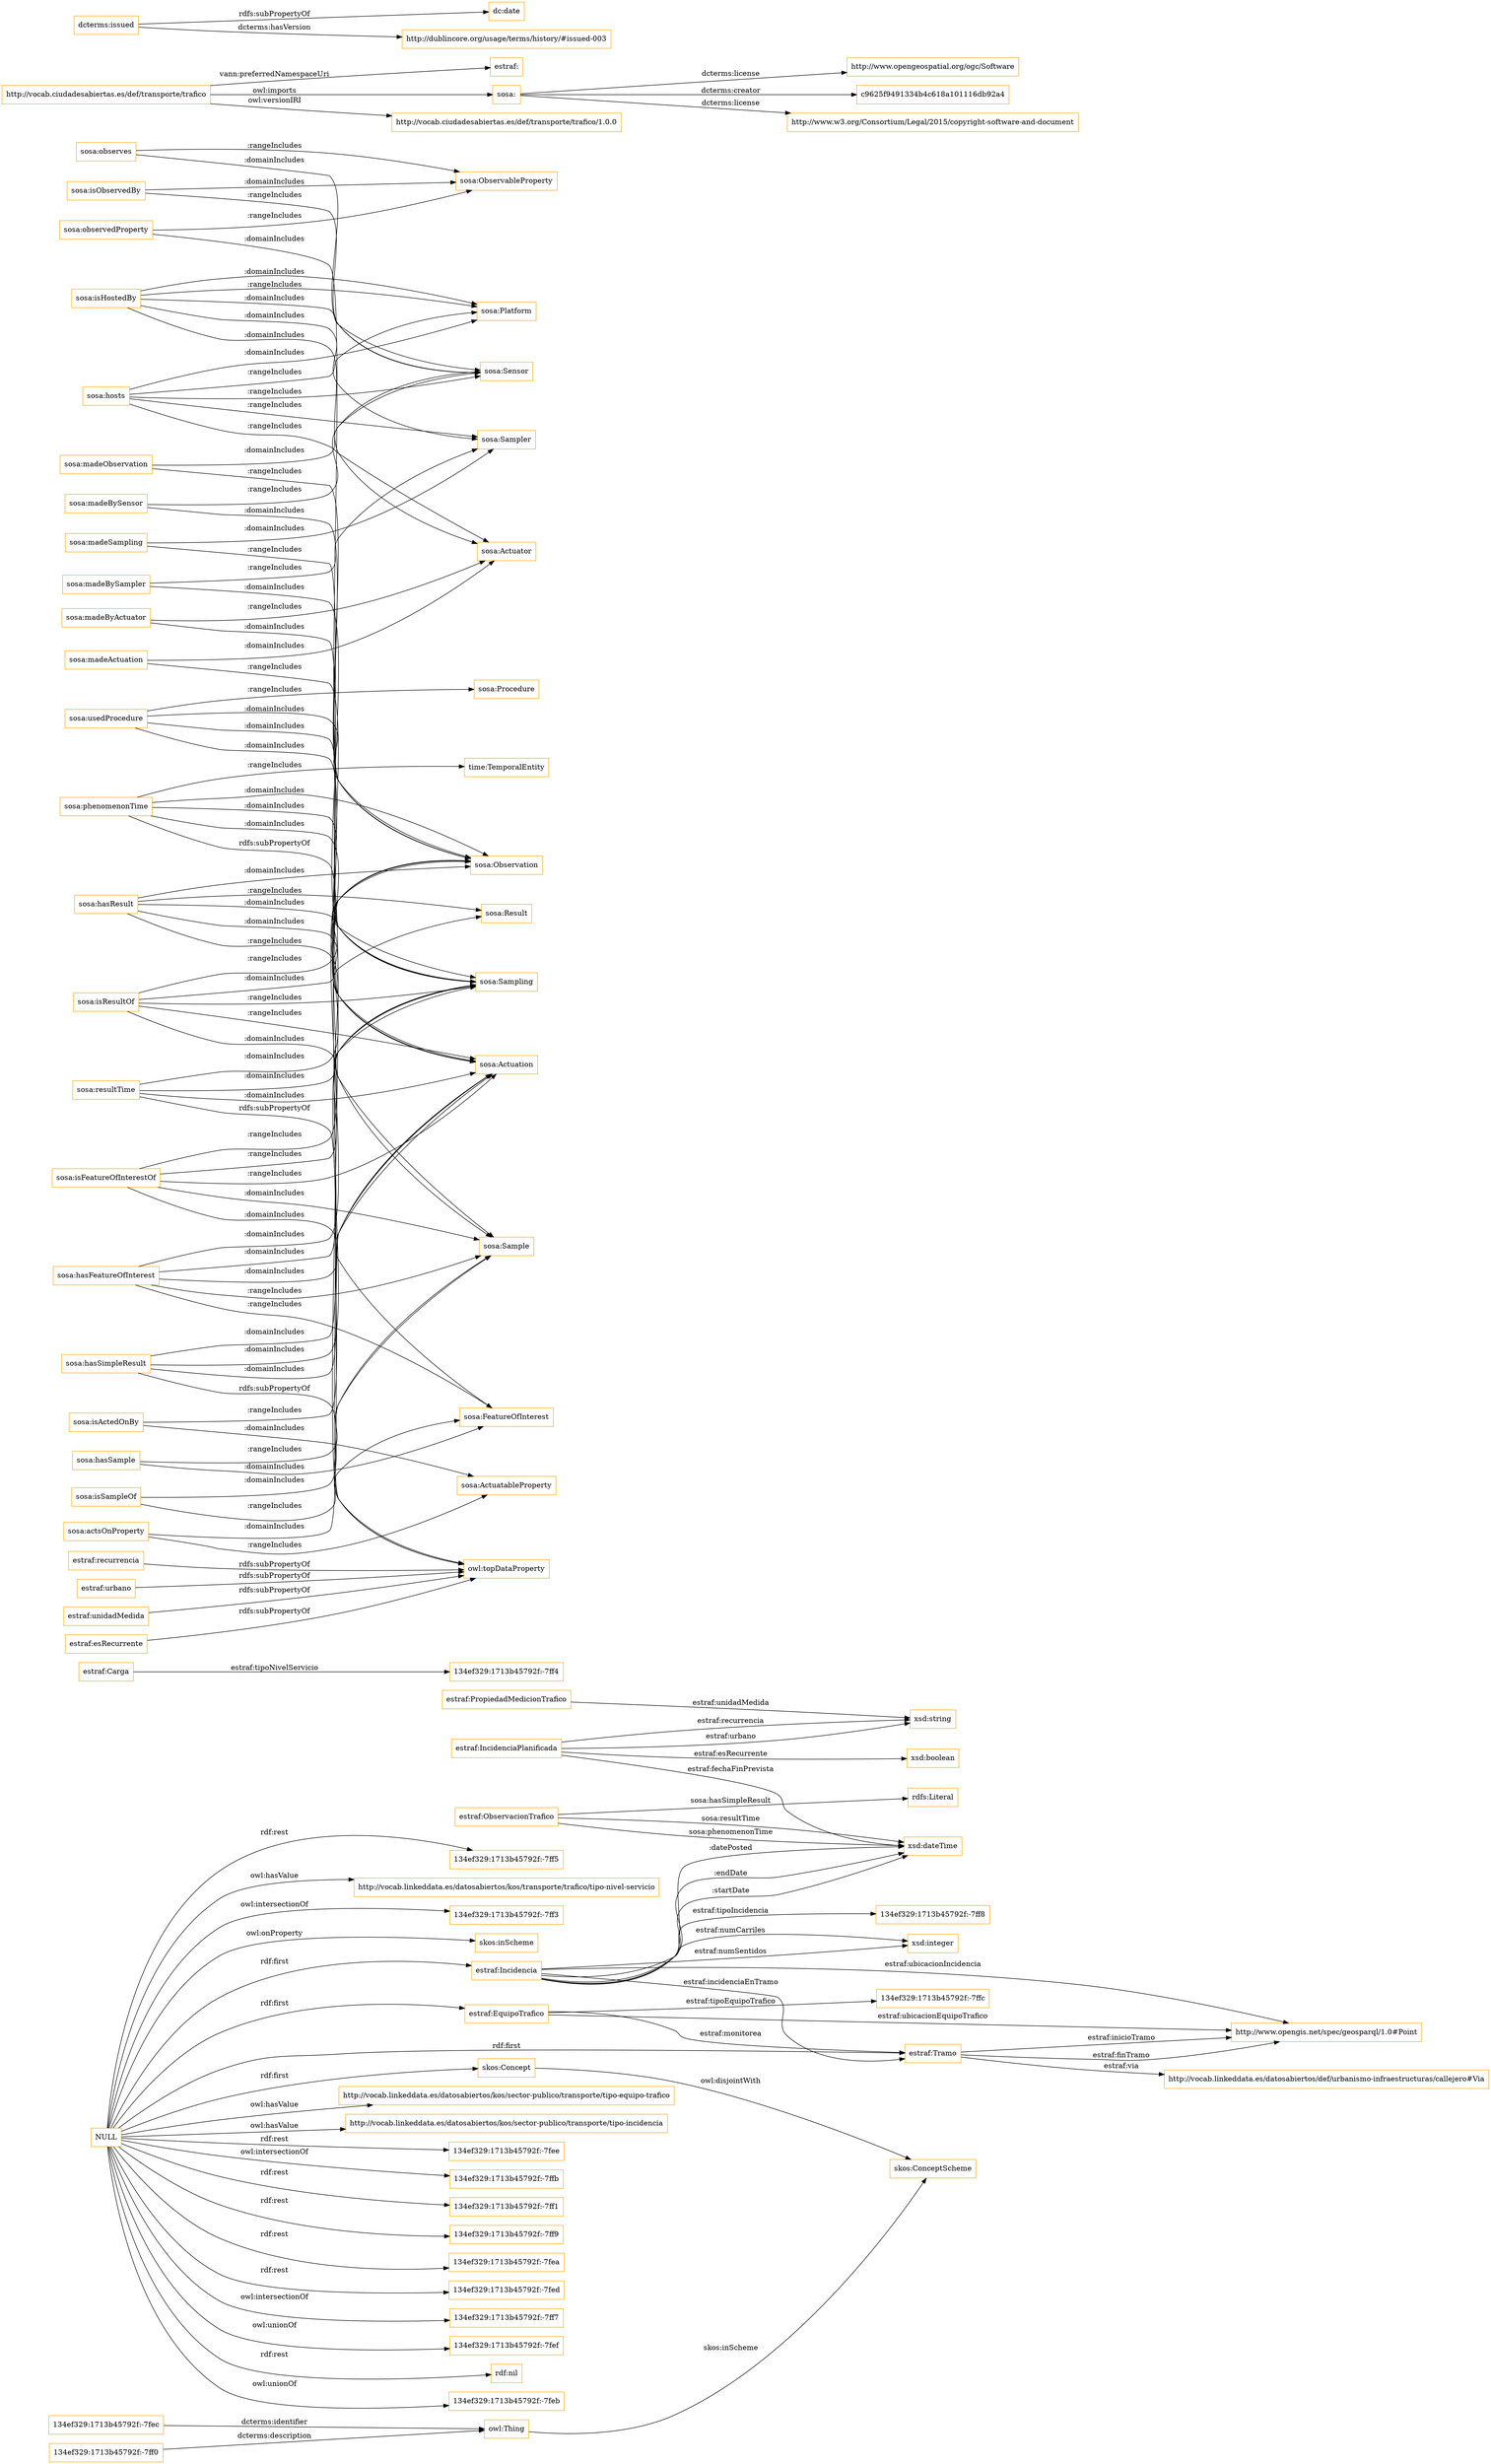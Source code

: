 digraph ar2dtool_diagram { 
rankdir=LR;
size="1501"
node [shape = rectangle, color="orange"]; "estraf:Tramo" "estraf:Carga" "sosa:ObservableProperty" "estraf:Incidencia" "sosa:FeatureOfInterest" "134ef329:1713b45792f:-7ffc" "134ef329:1713b45792f:-7ff4" "estraf:PropiedadMedicionTrafico" "estraf:EquipoTrafico" "sosa:Observation" "134ef329:1713b45792f:-7ff8" "skos:ConceptScheme" "http://www.opengis.net/spec/geosparql/1.0#Point" "estraf:IncidenciaPlanificada" "134ef329:1713b45792f:-7fec" "sosa:Sensor" "skos:Concept" "estraf:ObservacionTrafico" "134ef329:1713b45792f:-7ff0" "http://vocab.linkeddata.es/datosabiertos/def/urbanismo-infraestructuras/callejero#Via" "sosa:Actuation" "sosa:Platform" "sosa:ActuatableProperty" "sosa:Actuator" "sosa:Sample" "time:TemporalEntity" "sosa:Sampling" "sosa:Procedure" "sosa:Result" "sosa:Sampler" ; /*classes style*/
	"estraf:recurrencia" -> "owl:topDataProperty" [ label = "rdfs:subPropertyOf" ];
	"sosa:observedProperty" -> "sosa:ObservableProperty" [ label = ":rangeIncludes" ];
	"sosa:observedProperty" -> "sosa:Observation" [ label = ":domainIncludes" ];
	"sosa:madeBySensor" -> "sosa:Sensor" [ label = ":rangeIncludes" ];
	"sosa:madeBySensor" -> "sosa:Observation" [ label = ":domainIncludes" ];
	"sosa:madeByActuator" -> "sosa:Actuator" [ label = ":rangeIncludes" ];
	"sosa:madeByActuator" -> "sosa:Actuation" [ label = ":domainIncludes" ];
	"sosa:hosts" -> "sosa:Platform" [ label = ":rangeIncludes" ];
	"sosa:hosts" -> "sosa:Actuator" [ label = ":rangeIncludes" ];
	"sosa:hosts" -> "sosa:Sampler" [ label = ":rangeIncludes" ];
	"sosa:hosts" -> "sosa:Sensor" [ label = ":rangeIncludes" ];
	"sosa:hosts" -> "sosa:Platform" [ label = ":domainIncludes" ];
	"http://vocab.ciudadesabiertas.es/def/transporte/trafico" -> "estraf:" [ label = "vann:preferredNamespaceUri" ];
	"http://vocab.ciudadesabiertas.es/def/transporte/trafico" -> "sosa:" [ label = "owl:imports" ];
	"http://vocab.ciudadesabiertas.es/def/transporte/trafico" -> "http://vocab.ciudadesabiertas.es/def/transporte/trafico/1.0.0" [ label = "owl:versionIRI" ];
	"sosa:isObservedBy" -> "sosa:Sensor" [ label = ":rangeIncludes" ];
	"sosa:isObservedBy" -> "sosa:ObservableProperty" [ label = ":domainIncludes" ];
	"sosa:madeActuation" -> "sosa:Actuation" [ label = ":rangeIncludes" ];
	"sosa:madeActuation" -> "sosa:Actuator" [ label = ":domainIncludes" ];
	"sosa:phenomenonTime" -> "owl:topDataProperty" [ label = "rdfs:subPropertyOf" ];
	"sosa:phenomenonTime" -> "time:TemporalEntity" [ label = ":rangeIncludes" ];
	"sosa:phenomenonTime" -> "sosa:Sampling" [ label = ":domainIncludes" ];
	"sosa:phenomenonTime" -> "sosa:Observation" [ label = ":domainIncludes" ];
	"sosa:phenomenonTime" -> "sosa:Actuation" [ label = ":domainIncludes" ];
	"estraf:urbano" -> "owl:topDataProperty" [ label = "rdfs:subPropertyOf" ];
	"sosa:hasResult" -> "sosa:Sampling" [ label = ":domainIncludes" ];
	"sosa:hasResult" -> "sosa:Actuation" [ label = ":domainIncludes" ];
	"sosa:hasResult" -> "sosa:Observation" [ label = ":domainIncludes" ];
	"sosa:hasResult" -> "sosa:Result" [ label = ":rangeIncludes" ];
	"sosa:hasResult" -> "sosa:Sample" [ label = ":rangeIncludes" ];
	"sosa:isActedOnBy" -> "sosa:Actuation" [ label = ":rangeIncludes" ];
	"sosa:isActedOnBy" -> "sosa:ActuatableProperty" [ label = ":domainIncludes" ];
	"skos:Concept" -> "skos:ConceptScheme" [ label = "owl:disjointWith" ];
	"sosa:madeSampling" -> "sosa:Sampling" [ label = ":rangeIncludes" ];
	"sosa:madeSampling" -> "sosa:Sampler" [ label = ":domainIncludes" ];
	"sosa:hasFeatureOfInterest" -> "sosa:Observation" [ label = ":domainIncludes" ];
	"sosa:hasFeatureOfInterest" -> "sosa:FeatureOfInterest" [ label = ":rangeIncludes" ];
	"sosa:hasFeatureOfInterest" -> "sosa:Sampling" [ label = ":domainIncludes" ];
	"sosa:hasFeatureOfInterest" -> "sosa:Actuation" [ label = ":domainIncludes" ];
	"sosa:hasFeatureOfInterest" -> "sosa:Sample" [ label = ":rangeIncludes" ];
	"sosa:isResultOf" -> "sosa:Sample" [ label = ":domainIncludes" ];
	"sosa:isResultOf" -> "sosa:Actuation" [ label = ":rangeIncludes" ];
	"sosa:isResultOf" -> "sosa:Observation" [ label = ":rangeIncludes" ];
	"sosa:isResultOf" -> "sosa:Sampling" [ label = ":rangeIncludes" ];
	"sosa:isResultOf" -> "sosa:Result" [ label = ":domainIncludes" ];
	"sosa:isSampleOf" -> "sosa:FeatureOfInterest" [ label = ":rangeIncludes" ];
	"sosa:isSampleOf" -> "sosa:Sample" [ label = ":domainIncludes" ];
	"sosa:hasSimpleResult" -> "owl:topDataProperty" [ label = "rdfs:subPropertyOf" ];
	"sosa:hasSimpleResult" -> "sosa:Sampling" [ label = ":domainIncludes" ];
	"sosa:hasSimpleResult" -> "sosa:Observation" [ label = ":domainIncludes" ];
	"sosa:hasSimpleResult" -> "sosa:Actuation" [ label = ":domainIncludes" ];
	"sosa:madeObservation" -> "sosa:Observation" [ label = ":rangeIncludes" ];
	"sosa:madeObservation" -> "sosa:Sensor" [ label = ":domainIncludes" ];
	"sosa:resultTime" -> "owl:topDataProperty" [ label = "rdfs:subPropertyOf" ];
	"sosa:resultTime" -> "sosa:Sampling" [ label = ":domainIncludes" ];
	"sosa:resultTime" -> "sosa:Observation" [ label = ":domainIncludes" ];
	"sosa:resultTime" -> "sosa:Actuation" [ label = ":domainIncludes" ];
	"sosa:isHostedBy" -> "sosa:Platform" [ label = ":rangeIncludes" ];
	"sosa:isHostedBy" -> "sosa:Platform" [ label = ":domainIncludes" ];
	"sosa:isHostedBy" -> "sosa:Sampler" [ label = ":domainIncludes" ];
	"sosa:isHostedBy" -> "sosa:Sensor" [ label = ":domainIncludes" ];
	"sosa:isHostedBy" -> "sosa:Actuator" [ label = ":domainIncludes" ];
	"NULL" -> "http://vocab.linkeddata.es/datosabiertos/kos/sector-publico/transporte/tipo-equipo-trafico" [ label = "owl:hasValue" ];
	"NULL" -> "http://vocab.linkeddata.es/datosabiertos/kos/sector-publico/transporte/tipo-incidencia" [ label = "owl:hasValue" ];
	"NULL" -> "134ef329:1713b45792f:-7fee" [ label = "rdf:rest" ];
	"NULL" -> "134ef329:1713b45792f:-7ffb" [ label = "owl:intersectionOf" ];
	"NULL" -> "134ef329:1713b45792f:-7ff1" [ label = "rdf:rest" ];
	"NULL" -> "estraf:Tramo" [ label = "rdf:first" ];
	"NULL" -> "estraf:Incidencia" [ label = "rdf:first" ];
	"NULL" -> "134ef329:1713b45792f:-7ff9" [ label = "rdf:rest" ];
	"NULL" -> "skos:Concept" [ label = "rdf:first" ];
	"NULL" -> "134ef329:1713b45792f:-7fea" [ label = "rdf:rest" ];
	"NULL" -> "134ef329:1713b45792f:-7fed" [ label = "rdf:rest" ];
	"NULL" -> "134ef329:1713b45792f:-7ff7" [ label = "owl:intersectionOf" ];
	"NULL" -> "134ef329:1713b45792f:-7fef" [ label = "owl:unionOf" ];
	"NULL" -> "rdf:nil" [ label = "rdf:rest" ];
	"NULL" -> "134ef329:1713b45792f:-7feb" [ label = "owl:unionOf" ];
	"NULL" -> "134ef329:1713b45792f:-7ff5" [ label = "rdf:rest" ];
	"NULL" -> "http://vocab.linkeddata.es/datosabiertos/kos/transporte/trafico/tipo-nivel-servicio" [ label = "owl:hasValue" ];
	"NULL" -> "estraf:EquipoTrafico" [ label = "rdf:first" ];
	"NULL" -> "134ef329:1713b45792f:-7ff3" [ label = "owl:intersectionOf" ];
	"NULL" -> "skos:inScheme" [ label = "owl:onProperty" ];
	"sosa:hasSample" -> "sosa:Sample" [ label = ":rangeIncludes" ];
	"sosa:hasSample" -> "sosa:FeatureOfInterest" [ label = ":domainIncludes" ];
	"sosa:observes" -> "sosa:ObservableProperty" [ label = ":rangeIncludes" ];
	"sosa:observes" -> "sosa:Sensor" [ label = ":domainIncludes" ];
	"sosa:usedProcedure" -> "sosa:Procedure" [ label = ":rangeIncludes" ];
	"sosa:usedProcedure" -> "sosa:Sampling" [ label = ":domainIncludes" ];
	"sosa:usedProcedure" -> "sosa:Observation" [ label = ":domainIncludes" ];
	"sosa:usedProcedure" -> "sosa:Actuation" [ label = ":domainIncludes" ];
	"sosa:actsOnProperty" -> "sosa:ActuatableProperty" [ label = ":rangeIncludes" ];
	"sosa:actsOnProperty" -> "sosa:Actuation" [ label = ":domainIncludes" ];
	"sosa:" -> "http://www.opengeospatial.org/ogc/Software" [ label = "dcterms:license" ];
	"sosa:" -> "c9625f9491334b4c618a101116db92a4" [ label = "dcterms:creator" ];
	"sosa:" -> "http://www.w3.org/Consortium/Legal/2015/copyright-software-and-document" [ label = "dcterms:license" ];
	"sosa:isFeatureOfInterestOf" -> "sosa:FeatureOfInterest" [ label = ":domainIncludes" ];
	"sosa:isFeatureOfInterestOf" -> "sosa:Actuation" [ label = ":rangeIncludes" ];
	"sosa:isFeatureOfInterestOf" -> "sosa:Sampling" [ label = ":rangeIncludes" ];
	"sosa:isFeatureOfInterestOf" -> "sosa:Observation" [ label = ":rangeIncludes" ];
	"sosa:isFeatureOfInterestOf" -> "sosa:Sample" [ label = ":domainIncludes" ];
	"dcterms:issued" -> "dc:date" [ label = "rdfs:subPropertyOf" ];
	"dcterms:issued" -> "http://dublincore.org/usage/terms/history/#issued-003" [ label = "dcterms:hasVersion" ];
	"estraf:unidadMedida" -> "owl:topDataProperty" [ label = "rdfs:subPropertyOf" ];
	"estraf:esRecurrente" -> "owl:topDataProperty" [ label = "rdfs:subPropertyOf" ];
	"sosa:madeBySampler" -> "sosa:Sampler" [ label = ":rangeIncludes" ];
	"sosa:madeBySampler" -> "sosa:Sampling" [ label = ":domainIncludes" ];
	"estraf:Incidencia" -> "xsd:dateTime" [ label = ":startDate" ];
	"estraf:Tramo" -> "http://www.opengis.net/spec/geosparql/1.0#Point" [ label = "estraf:finTramo" ];
	"estraf:Carga" -> "134ef329:1713b45792f:-7ff4" [ label = "estraf:tipoNivelServicio" ];
	"134ef329:1713b45792f:-7ff0" -> "owl:Thing" [ label = "dcterms:description" ];
	"owl:Thing" -> "skos:ConceptScheme" [ label = "skos:inScheme" ];
	"estraf:ObservacionTrafico" -> "xsd:dateTime" [ label = "sosa:phenomenonTime" ];
	"estraf:EquipoTrafico" -> "estraf:Tramo" [ label = "estraf:monitorea" ];
	"estraf:EquipoTrafico" -> "134ef329:1713b45792f:-7ffc" [ label = "estraf:tipoEquipoTrafico" ];
	"estraf:IncidenciaPlanificada" -> "xsd:dateTime" [ label = "estraf:fechaFinPrevista" ];
	"estraf:Tramo" -> "http://www.opengis.net/spec/geosparql/1.0#Point" [ label = "estraf:inicioTramo" ];
	"estraf:Incidencia" -> "xsd:dateTime" [ label = ":datePosted" ];
	"estraf:EquipoTrafico" -> "http://www.opengis.net/spec/geosparql/1.0#Point" [ label = "estraf:ubicacionEquipoTrafico" ];
	"estraf:IncidenciaPlanificada" -> "xsd:string" [ label = "estraf:recurrencia" ];
	"estraf:Incidencia" -> "estraf:Tramo" [ label = "estraf:incidenciaEnTramo" ];
	"estraf:ObservacionTrafico" -> "rdfs:Literal" [ label = "sosa:hasSimpleResult" ];
	"134ef329:1713b45792f:-7fec" -> "owl:Thing" [ label = "dcterms:identifier" ];
	"estraf:Incidencia" -> "xsd:dateTime" [ label = ":endDate" ];
	"estraf:Incidencia" -> "xsd:integer" [ label = "estraf:numCarriles" ];
	"estraf:Incidencia" -> "xsd:integer" [ label = "estraf:numSentidos" ];
	"estraf:Incidencia" -> "http://www.opengis.net/spec/geosparql/1.0#Point" [ label = "estraf:ubicacionIncidencia" ];
	"estraf:ObservacionTrafico" -> "xsd:dateTime" [ label = "sosa:resultTime" ];
	"estraf:IncidenciaPlanificada" -> "xsd:boolean" [ label = "estraf:esRecurrente" ];
	"estraf:Incidencia" -> "134ef329:1713b45792f:-7ff8" [ label = "estraf:tipoIncidencia" ];
	"estraf:PropiedadMedicionTrafico" -> "xsd:string" [ label = "estraf:unidadMedida" ];
	"estraf:IncidenciaPlanificada" -> "xsd:string" [ label = "estraf:urbano" ];
	"estraf:Tramo" -> "http://vocab.linkeddata.es/datosabiertos/def/urbanismo-infraestructuras/callejero#Via" [ label = "estraf:via" ];

}
